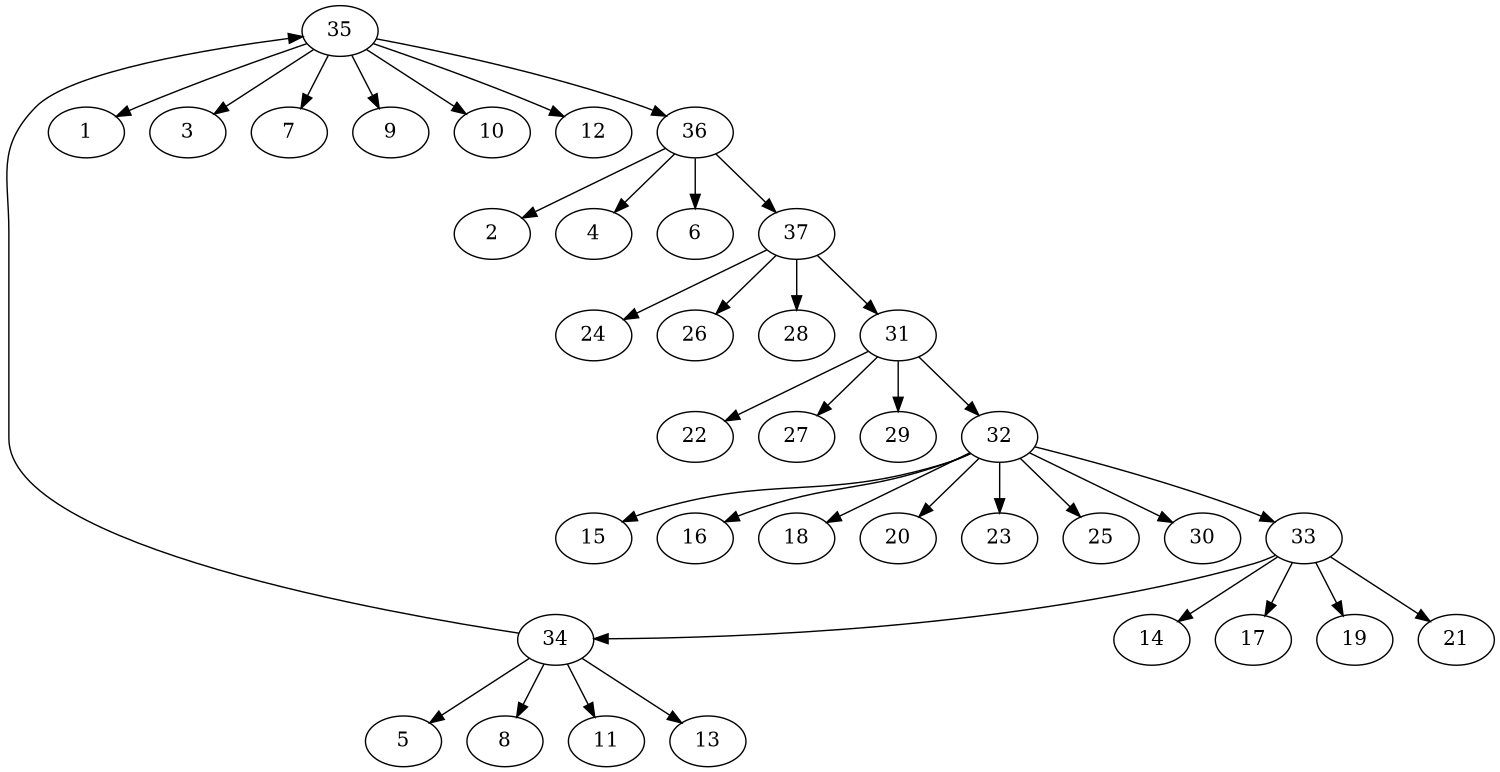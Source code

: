 digraph G {
center = 1;
size="10,10";
1;
2;
3;
4;
5;
6;
7;
8;
9;
10;
11;
12;
13;
14;
15;
16;
17;
18;
19;
20;
21;
22;
23;
24;
25;
26;
27;
28;
29;
30;
31;
32;
33;
34;
35;
36;
37;
31 -> 22 ;
31 -> 27 ;
31 -> 29 ;
31 -> 32 ;
32 -> 15 ;
32 -> 16 ;
32 -> 18 ;
32 -> 20 ;
32 -> 23 ;
32 -> 25 ;
32 -> 30 ;
32 -> 33 ;
33 -> 14 ;
33 -> 17 ;
33 -> 19 ;
33 -> 21 ;
33 -> 34 ;
34 -> 5 ;
34 -> 8 ;
34 -> 11 ;
34 -> 13 ;
34 -> 35 ;
35 -> 1 ;
35 -> 3 ;
35 -> 7 ;
35 -> 9 ;
35 -> 10 ;
35 -> 12 ;
35 -> 36 ;
36 -> 2 ;
36 -> 4 ;
36 -> 6 ;
36 -> 37 ;
37 -> 24 ;
37 -> 26 ;
37 -> 28 ;
37 -> 31 ;
}